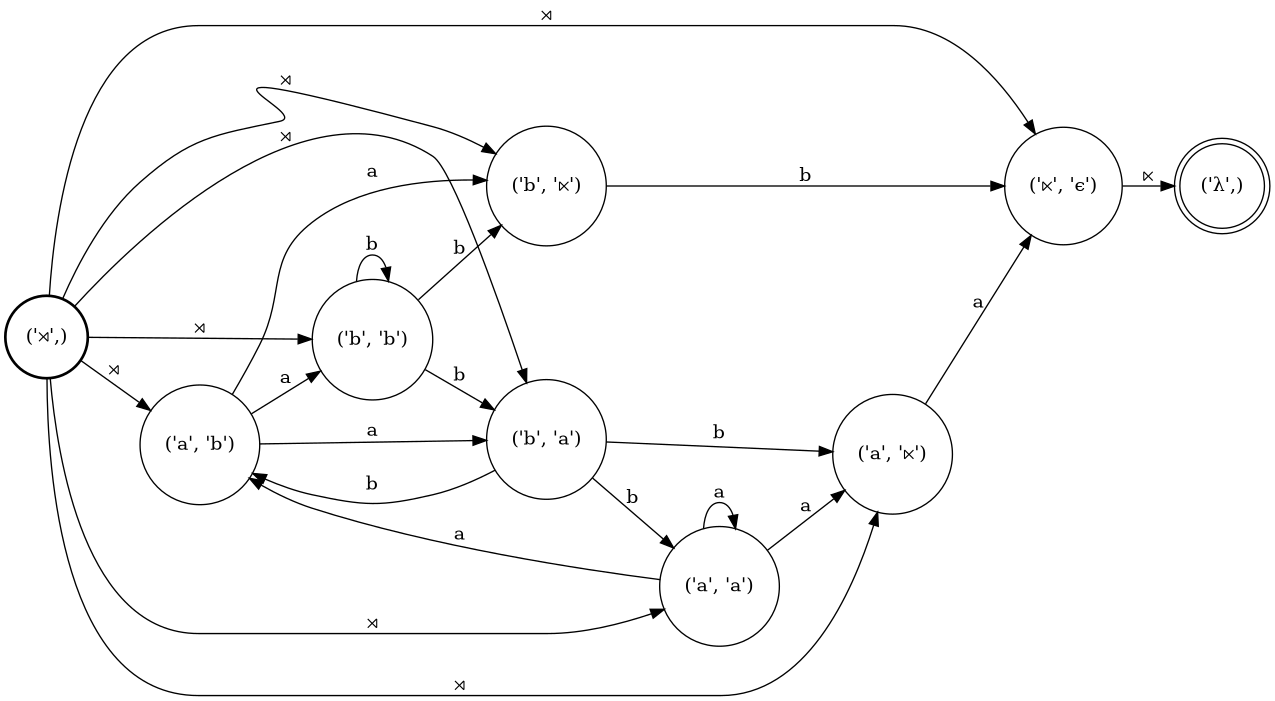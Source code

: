 digraph FST {
rankdir = LR;
size = "8.5,11";
center = 1;
orientation = Portrait;
ranksep = "0.4";
nodesep = "0.25";
8 [label = "('⋊',)", shape = circle, style = bold, fontsize = 14]
	8 -> 1 [label = "⋊", fontsize = 14];
	8 -> 3 [label = "⋊", fontsize = 14];
	8 -> 2 [label = "⋊", fontsize = 14];
	8 -> 7 [label = "⋊", fontsize = 14];
	8 -> 5 [label = "⋊", fontsize = 14];
	8 -> 6 [label = "⋊", fontsize = 14];
	8 -> 4 [label = "⋊", fontsize = 14];
0 [label = "('λ',)", shape = doublecircle, style = solid, fontsize = 14]
1 [label = "('⋉', 'ϵ')", shape = circle, style = solid, fontsize = 14]
	1 -> 0 [label = "⋉", fontsize = 14];
2 [label = "('b', '⋉')", shape = circle, style = solid, fontsize = 14]
	2 -> 1 [label = "b", fontsize = 14];
3 [label = "('a', '⋉')", shape = circle, style = solid, fontsize = 14]
	3 -> 1 [label = "a", fontsize = 14];
4 [label = "('b', 'a')", shape = circle, style = solid, fontsize = 14]
	4 -> 3 [label = "b", fontsize = 14];
	4 -> 7 [label = "b", fontsize = 14];
	4 -> 5 [label = "b", fontsize = 14];
5 [label = "('a', 'a')", shape = circle, style = solid, fontsize = 14]
	5 -> 3 [label = "a", fontsize = 14];
	5 -> 7 [label = "a", fontsize = 14];
	5 -> 5 [label = "a", fontsize = 14];
6 [label = "('b', 'b')", shape = circle, style = solid, fontsize = 14]
	6 -> 2 [label = "b", fontsize = 14];
	6 -> 6 [label = "b", fontsize = 14];
	6 -> 4 [label = "b", fontsize = 14];
7 [label = "('a', 'b')", shape = circle, style = solid, fontsize = 14]
	7 -> 2 [label = "a", fontsize = 14];
	7 -> 6 [label = "a", fontsize = 14];
	7 -> 4 [label = "a", fontsize = 14];
}
